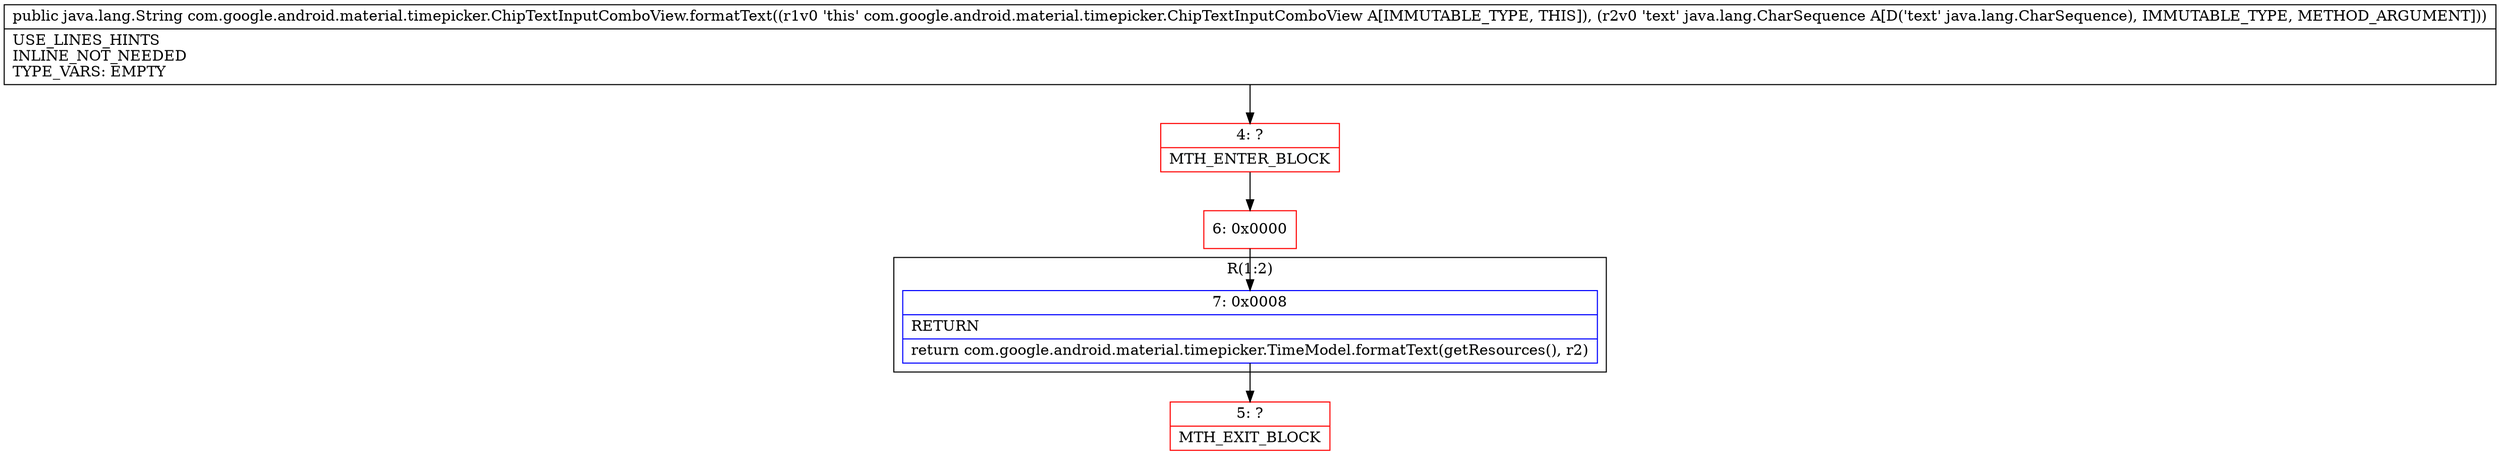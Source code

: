 digraph "CFG forcom.google.android.material.timepicker.ChipTextInputComboView.formatText(Ljava\/lang\/CharSequence;)Ljava\/lang\/String;" {
subgraph cluster_Region_67209526 {
label = "R(1:2)";
node [shape=record,color=blue];
Node_7 [shape=record,label="{7\:\ 0x0008|RETURN\l|return com.google.android.material.timepicker.TimeModel.formatText(getResources(), r2)\l}"];
}
Node_4 [shape=record,color=red,label="{4\:\ ?|MTH_ENTER_BLOCK\l}"];
Node_6 [shape=record,color=red,label="{6\:\ 0x0000}"];
Node_5 [shape=record,color=red,label="{5\:\ ?|MTH_EXIT_BLOCK\l}"];
MethodNode[shape=record,label="{public java.lang.String com.google.android.material.timepicker.ChipTextInputComboView.formatText((r1v0 'this' com.google.android.material.timepicker.ChipTextInputComboView A[IMMUTABLE_TYPE, THIS]), (r2v0 'text' java.lang.CharSequence A[D('text' java.lang.CharSequence), IMMUTABLE_TYPE, METHOD_ARGUMENT]))  | USE_LINES_HINTS\lINLINE_NOT_NEEDED\lTYPE_VARS: EMPTY\l}"];
MethodNode -> Node_4;Node_7 -> Node_5;
Node_4 -> Node_6;
Node_6 -> Node_7;
}

